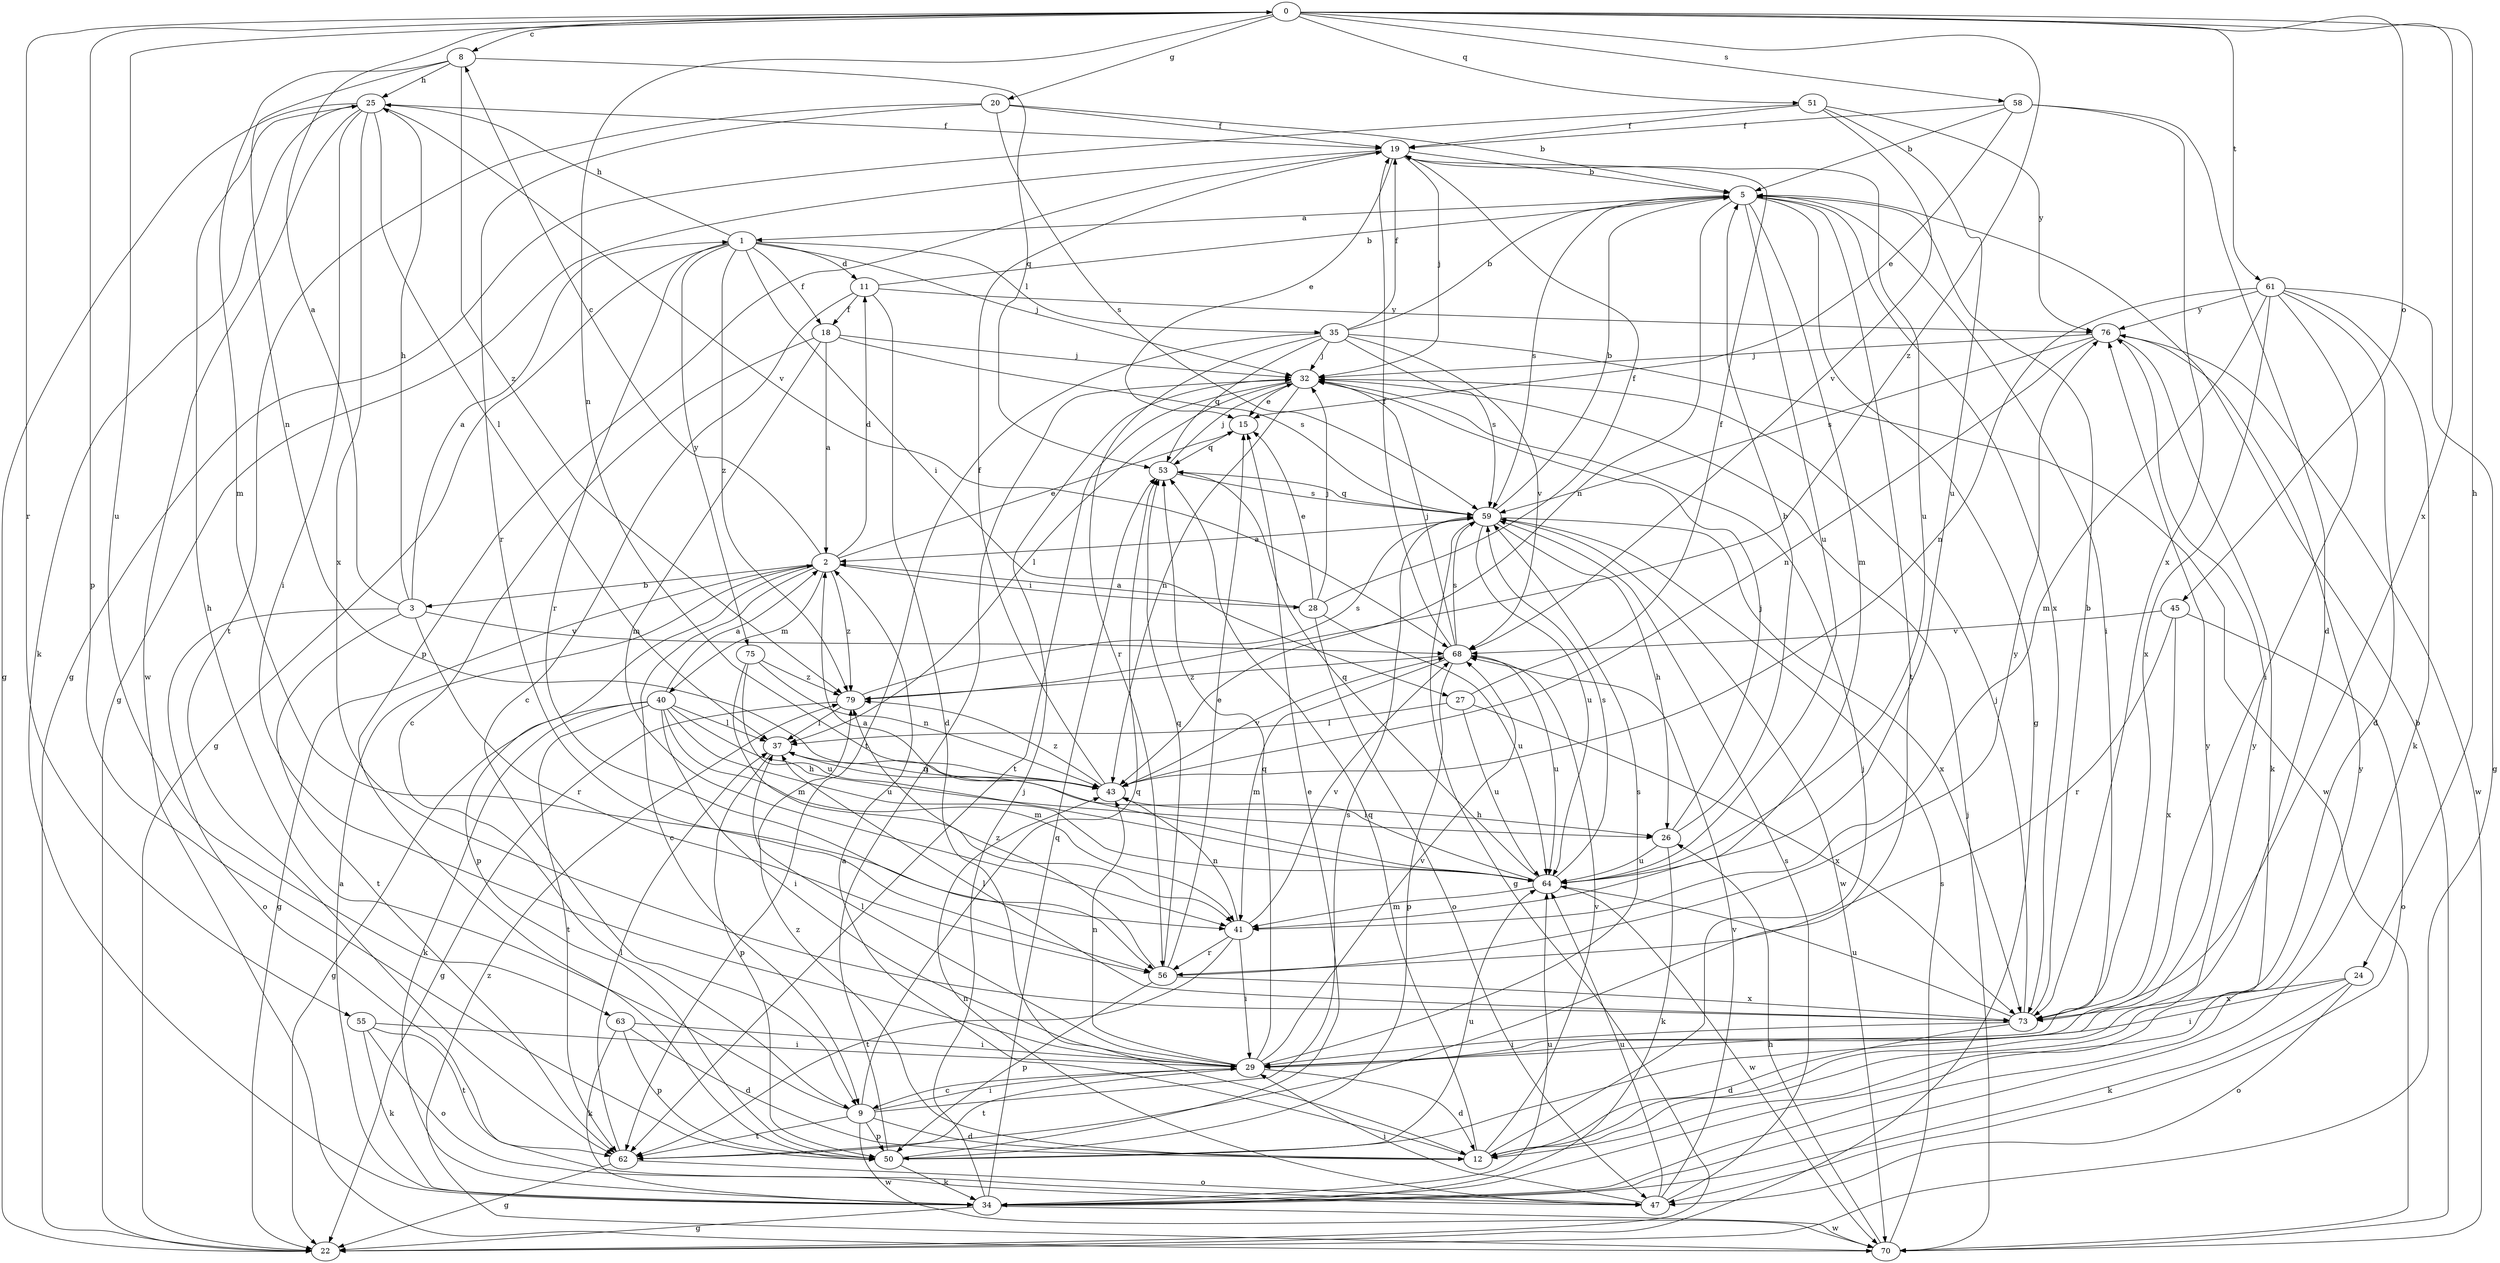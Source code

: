 strict digraph  {
0;
1;
2;
3;
5;
8;
9;
11;
12;
15;
18;
19;
20;
22;
24;
25;
26;
27;
28;
29;
32;
34;
35;
37;
40;
41;
43;
45;
47;
50;
51;
53;
55;
56;
58;
59;
61;
62;
63;
64;
68;
70;
73;
75;
76;
79;
0 -> 8  [label=c];
0 -> 20  [label=g];
0 -> 24  [label=h];
0 -> 43  [label=n];
0 -> 45  [label=o];
0 -> 50  [label=p];
0 -> 51  [label=q];
0 -> 55  [label=r];
0 -> 58  [label=s];
0 -> 61  [label=t];
0 -> 63  [label=u];
0 -> 73  [label=x];
0 -> 79  [label=z];
1 -> 11  [label=d];
1 -> 18  [label=f];
1 -> 22  [label=g];
1 -> 25  [label=h];
1 -> 27  [label=i];
1 -> 32  [label=j];
1 -> 35  [label=l];
1 -> 56  [label=r];
1 -> 75  [label=y];
1 -> 79  [label=z];
2 -> 3  [label=b];
2 -> 8  [label=c];
2 -> 9  [label=c];
2 -> 11  [label=d];
2 -> 15  [label=e];
2 -> 22  [label=g];
2 -> 28  [label=i];
2 -> 40  [label=m];
2 -> 50  [label=p];
2 -> 79  [label=z];
3 -> 0  [label=a];
3 -> 1  [label=a];
3 -> 25  [label=h];
3 -> 47  [label=o];
3 -> 56  [label=r];
3 -> 62  [label=t];
3 -> 68  [label=v];
5 -> 1  [label=a];
5 -> 22  [label=g];
5 -> 29  [label=i];
5 -> 41  [label=m];
5 -> 43  [label=n];
5 -> 59  [label=s];
5 -> 62  [label=t];
5 -> 64  [label=u];
5 -> 73  [label=x];
8 -> 25  [label=h];
8 -> 41  [label=m];
8 -> 43  [label=n];
8 -> 53  [label=q];
8 -> 79  [label=z];
9 -> 12  [label=d];
9 -> 25  [label=h];
9 -> 29  [label=i];
9 -> 50  [label=p];
9 -> 53  [label=q];
9 -> 59  [label=s];
9 -> 62  [label=t];
9 -> 70  [label=w];
11 -> 5  [label=b];
11 -> 9  [label=c];
11 -> 12  [label=d];
11 -> 18  [label=f];
11 -> 76  [label=y];
12 -> 2  [label=a];
12 -> 32  [label=j];
12 -> 53  [label=q];
12 -> 68  [label=v];
12 -> 76  [label=y];
12 -> 79  [label=z];
15 -> 53  [label=q];
18 -> 2  [label=a];
18 -> 9  [label=c];
18 -> 32  [label=j];
18 -> 41  [label=m];
18 -> 59  [label=s];
19 -> 5  [label=b];
19 -> 15  [label=e];
19 -> 22  [label=g];
19 -> 32  [label=j];
19 -> 50  [label=p];
19 -> 64  [label=u];
20 -> 5  [label=b];
20 -> 19  [label=f];
20 -> 56  [label=r];
20 -> 59  [label=s];
20 -> 62  [label=t];
24 -> 29  [label=i];
24 -> 34  [label=k];
24 -> 47  [label=o];
24 -> 73  [label=x];
25 -> 19  [label=f];
25 -> 22  [label=g];
25 -> 29  [label=i];
25 -> 34  [label=k];
25 -> 37  [label=l];
25 -> 68  [label=v];
25 -> 70  [label=w];
25 -> 73  [label=x];
26 -> 5  [label=b];
26 -> 32  [label=j];
26 -> 34  [label=k];
26 -> 64  [label=u];
27 -> 19  [label=f];
27 -> 37  [label=l];
27 -> 64  [label=u];
27 -> 73  [label=x];
28 -> 2  [label=a];
28 -> 15  [label=e];
28 -> 19  [label=f];
28 -> 32  [label=j];
28 -> 47  [label=o];
28 -> 64  [label=u];
29 -> 9  [label=c];
29 -> 12  [label=d];
29 -> 37  [label=l];
29 -> 43  [label=n];
29 -> 53  [label=q];
29 -> 59  [label=s];
29 -> 62  [label=t];
29 -> 68  [label=v];
32 -> 15  [label=e];
32 -> 37  [label=l];
32 -> 43  [label=n];
32 -> 62  [label=t];
34 -> 2  [label=a];
34 -> 22  [label=g];
34 -> 32  [label=j];
34 -> 53  [label=q];
34 -> 64  [label=u];
34 -> 70  [label=w];
34 -> 76  [label=y];
35 -> 5  [label=b];
35 -> 19  [label=f];
35 -> 32  [label=j];
35 -> 53  [label=q];
35 -> 56  [label=r];
35 -> 59  [label=s];
35 -> 62  [label=t];
35 -> 68  [label=v];
35 -> 70  [label=w];
37 -> 43  [label=n];
37 -> 50  [label=p];
40 -> 2  [label=a];
40 -> 22  [label=g];
40 -> 26  [label=h];
40 -> 29  [label=i];
40 -> 34  [label=k];
40 -> 37  [label=l];
40 -> 41  [label=m];
40 -> 62  [label=t];
40 -> 64  [label=u];
41 -> 29  [label=i];
41 -> 43  [label=n];
41 -> 56  [label=r];
41 -> 62  [label=t];
41 -> 68  [label=v];
43 -> 19  [label=f];
43 -> 26  [label=h];
43 -> 68  [label=v];
43 -> 79  [label=z];
45 -> 47  [label=o];
45 -> 56  [label=r];
45 -> 68  [label=v];
45 -> 73  [label=x];
47 -> 29  [label=i];
47 -> 43  [label=n];
47 -> 59  [label=s];
47 -> 64  [label=u];
47 -> 68  [label=v];
50 -> 15  [label=e];
50 -> 32  [label=j];
50 -> 34  [label=k];
50 -> 64  [label=u];
50 -> 76  [label=y];
51 -> 19  [label=f];
51 -> 22  [label=g];
51 -> 64  [label=u];
51 -> 68  [label=v];
51 -> 76  [label=y];
53 -> 32  [label=j];
53 -> 59  [label=s];
55 -> 29  [label=i];
55 -> 34  [label=k];
55 -> 47  [label=o];
55 -> 62  [label=t];
56 -> 15  [label=e];
56 -> 50  [label=p];
56 -> 53  [label=q];
56 -> 73  [label=x];
56 -> 76  [label=y];
56 -> 79  [label=z];
58 -> 5  [label=b];
58 -> 12  [label=d];
58 -> 15  [label=e];
58 -> 19  [label=f];
58 -> 73  [label=x];
59 -> 2  [label=a];
59 -> 5  [label=b];
59 -> 22  [label=g];
59 -> 26  [label=h];
59 -> 53  [label=q];
59 -> 64  [label=u];
59 -> 70  [label=w];
59 -> 73  [label=x];
61 -> 12  [label=d];
61 -> 22  [label=g];
61 -> 29  [label=i];
61 -> 34  [label=k];
61 -> 41  [label=m];
61 -> 43  [label=n];
61 -> 73  [label=x];
61 -> 76  [label=y];
62 -> 22  [label=g];
62 -> 37  [label=l];
62 -> 47  [label=o];
63 -> 12  [label=d];
63 -> 29  [label=i];
63 -> 34  [label=k];
63 -> 50  [label=p];
64 -> 2  [label=a];
64 -> 37  [label=l];
64 -> 41  [label=m];
64 -> 53  [label=q];
64 -> 59  [label=s];
64 -> 70  [label=w];
68 -> 19  [label=f];
68 -> 32  [label=j];
68 -> 41  [label=m];
68 -> 50  [label=p];
68 -> 59  [label=s];
68 -> 64  [label=u];
68 -> 79  [label=z];
70 -> 5  [label=b];
70 -> 26  [label=h];
70 -> 32  [label=j];
70 -> 59  [label=s];
70 -> 79  [label=z];
73 -> 5  [label=b];
73 -> 12  [label=d];
73 -> 29  [label=i];
73 -> 32  [label=j];
73 -> 37  [label=l];
73 -> 64  [label=u];
75 -> 41  [label=m];
75 -> 43  [label=n];
75 -> 64  [label=u];
75 -> 79  [label=z];
76 -> 32  [label=j];
76 -> 34  [label=k];
76 -> 43  [label=n];
76 -> 59  [label=s];
76 -> 70  [label=w];
79 -> 22  [label=g];
79 -> 37  [label=l];
79 -> 59  [label=s];
}
